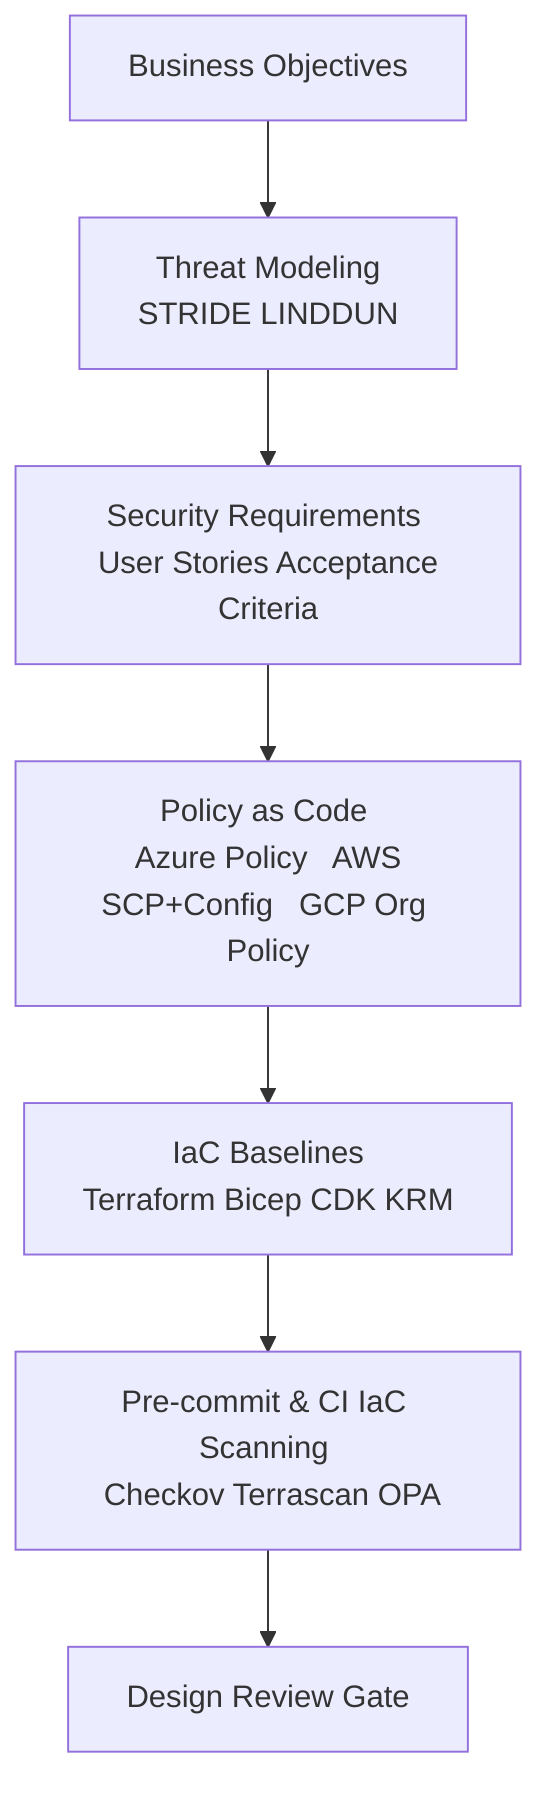 flowchart TD
  A[Business Objectives] --> B[Threat Modeling \n STRIDE LINDDUN]
  B --> C[Security Requirements \n User Stories Acceptance Criteria]
  C --> D[Policy as Code \n Azure Policy   AWS SCP+Config   GCP Org Policy]
  D --> E[IaC Baselines \n Terraform Bicep CDK KRM]
  E --> F[Pre-commit & CI IaC Scanning \n Checkov Terrascan OPA]
  F --> G[Design Review Gate]